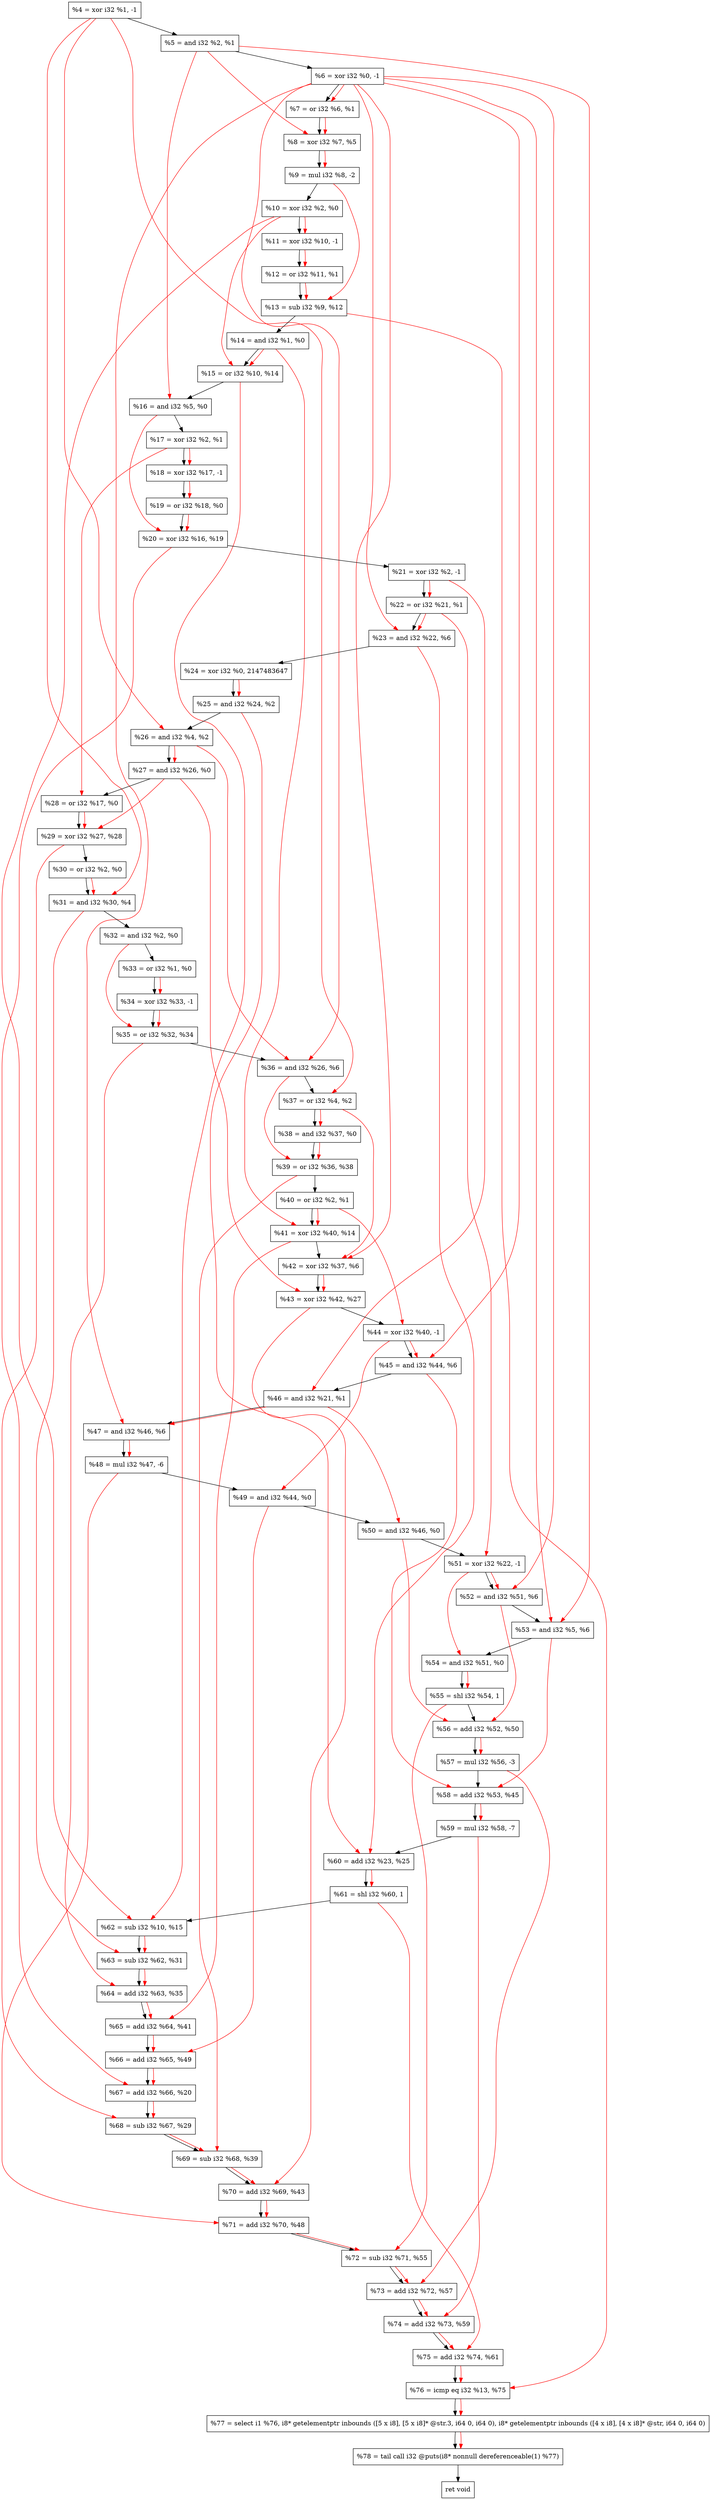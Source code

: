 digraph "DFG for'crackme' function" {
	Node0xbf9e70[shape=record, label="  %4 = xor i32 %1, -1"];
	Node0xbf9f30[shape=record, label="  %5 = and i32 %2, %1"];
	Node0xbf9fa0[shape=record, label="  %6 = xor i32 %0, -1"];
	Node0xbfa010[shape=record, label="  %7 = or i32 %6, %1"];
	Node0xbfa080[shape=record, label="  %8 = xor i32 %7, %5"];
	Node0xbfa0f0[shape=record, label="  %9 = mul i32 %8, -2"];
	Node0xbfa160[shape=record, label="  %10 = xor i32 %2, %0"];
	Node0xbfa1d0[shape=record, label="  %11 = xor i32 %10, -1"];
	Node0xbfa240[shape=record, label="  %12 = or i32 %11, %1"];
	Node0xbfa2b0[shape=record, label="  %13 = sub i32 %9, %12"];
	Node0xbfa320[shape=record, label="  %14 = and i32 %1, %0"];
	Node0xbfa390[shape=record, label="  %15 = or i32 %10, %14"];
	Node0xbfa400[shape=record, label="  %16 = and i32 %5, %0"];
	Node0xbfa470[shape=record, label="  %17 = xor i32 %2, %1"];
	Node0xbfa4e0[shape=record, label="  %18 = xor i32 %17, -1"];
	Node0xbfa550[shape=record, label="  %19 = or i32 %18, %0"];
	Node0xbfa5c0[shape=record, label="  %20 = xor i32 %16, %19"];
	Node0xbfa630[shape=record, label="  %21 = xor i32 %2, -1"];
	Node0xbfa6a0[shape=record, label="  %22 = or i32 %21, %1"];
	Node0xbfa710[shape=record, label="  %23 = and i32 %22, %6"];
	Node0xbfa7b0[shape=record, label="  %24 = xor i32 %0, 2147483647"];
	Node0xbfa820[shape=record, label="  %25 = and i32 %24, %2"];
	Node0xbfa890[shape=record, label="  %26 = and i32 %4, %2"];
	Node0xbfa900[shape=record, label="  %27 = and i32 %26, %0"];
	Node0xbfa970[shape=record, label="  %28 = or i32 %17, %0"];
	Node0xbfa9e0[shape=record, label="  %29 = xor i32 %27, %28"];
	Node0xbfaa50[shape=record, label="  %30 = or i32 %2, %0"];
	Node0xbfaac0[shape=record, label="  %31 = and i32 %30, %4"];
	Node0xbfab30[shape=record, label="  %32 = and i32 %2, %0"];
	Node0xbfadb0[shape=record, label="  %33 = or i32 %1, %0"];
	Node0xbfae20[shape=record, label="  %34 = xor i32 %33, -1"];
	Node0xbfae90[shape=record, label="  %35 = or i32 %32, %34"];
	Node0xbfaf00[shape=record, label="  %36 = and i32 %26, %6"];
	Node0xbfaf70[shape=record, label="  %37 = or i32 %4, %2"];
	Node0xbfafe0[shape=record, label="  %38 = and i32 %37, %0"];
	Node0xbfb050[shape=record, label="  %39 = or i32 %36, %38"];
	Node0xbfb0c0[shape=record, label="  %40 = or i32 %2, %1"];
	Node0xbfb130[shape=record, label="  %41 = xor i32 %40, %14"];
	Node0xbfb1a0[shape=record, label="  %42 = xor i32 %37, %6"];
	Node0xbfb210[shape=record, label="  %43 = xor i32 %42, %27"];
	Node0xbfb280[shape=record, label="  %44 = xor i32 %40, -1"];
	Node0xbfb2f0[shape=record, label="  %45 = and i32 %44, %6"];
	Node0xbfb360[shape=record, label="  %46 = and i32 %21, %1"];
	Node0xbfb3d0[shape=record, label="  %47 = and i32 %46, %6"];
	Node0xbfb470[shape=record, label="  %48 = mul i32 %47, -6"];
	Node0xbfb4e0[shape=record, label="  %49 = and i32 %44, %0"];
	Node0xbfb550[shape=record, label="  %50 = and i32 %46, %0"];
	Node0xbfb5c0[shape=record, label="  %51 = xor i32 %22, -1"];
	Node0xbfb630[shape=record, label="  %52 = and i32 %51, %6"];
	Node0xbfb6a0[shape=record, label="  %53 = and i32 %5, %6"];
	Node0xbfb710[shape=record, label="  %54 = and i32 %51, %0"];
	Node0xbfb7b0[shape=record, label="  %55 = shl i32 %54, 1"];
	Node0xbfb820[shape=record, label="  %56 = add i32 %52, %50"];
	Node0xbfb8c0[shape=record, label="  %57 = mul i32 %56, -3"];
	Node0xbfb930[shape=record, label="  %58 = add i32 %53, %45"];
	Node0xbfb9d0[shape=record, label="  %59 = mul i32 %58, -7"];
	Node0xbfba40[shape=record, label="  %60 = add i32 %23, %25"];
	Node0xbfbab0[shape=record, label="  %61 = shl i32 %60, 1"];
	Node0xbfbb20[shape=record, label="  %62 = sub i32 %10, %15"];
	Node0xbfbb90[shape=record, label="  %63 = sub i32 %62, %31"];
	Node0xbfbc00[shape=record, label="  %64 = add i32 %63, %35"];
	Node0xbfc080[shape=record, label="  %65 = add i32 %64, %41"];
	Node0xbfc0f0[shape=record, label="  %66 = add i32 %65, %49"];
	Node0xbfc160[shape=record, label="  %67 = add i32 %66, %20"];
	Node0xbfc1d0[shape=record, label="  %68 = sub i32 %67, %29"];
	Node0xbfc240[shape=record, label="  %69 = sub i32 %68, %39"];
	Node0xbfc2b0[shape=record, label="  %70 = add i32 %69, %43"];
	Node0xbfc320[shape=record, label="  %71 = add i32 %70, %48"];
	Node0xbfc390[shape=record, label="  %72 = sub i32 %71, %55"];
	Node0xbfc400[shape=record, label="  %73 = add i32 %72, %57"];
	Node0xbfc470[shape=record, label="  %74 = add i32 %73, %59"];
	Node0xbfc4e0[shape=record, label="  %75 = add i32 %74, %61"];
	Node0xbfc550[shape=record, label="  %76 = icmp eq i32 %13, %75"];
	Node0xb9a268[shape=record, label="  %77 = select i1 %76, i8* getelementptr inbounds ([5 x i8], [5 x i8]* @str.3, i64 0, i64 0), i8* getelementptr inbounds ([4 x i8], [4 x i8]* @str, i64 0, i64 0)"];
	Node0xbfc7e0[shape=record, label="  %78 = tail call i32 @puts(i8* nonnull dereferenceable(1) %77)"];
	Node0xbfc830[shape=record, label="  ret void"];
	Node0xbf9e70 -> Node0xbf9f30;
	Node0xbf9f30 -> Node0xbf9fa0;
	Node0xbf9fa0 -> Node0xbfa010;
	Node0xbfa010 -> Node0xbfa080;
	Node0xbfa080 -> Node0xbfa0f0;
	Node0xbfa0f0 -> Node0xbfa160;
	Node0xbfa160 -> Node0xbfa1d0;
	Node0xbfa1d0 -> Node0xbfa240;
	Node0xbfa240 -> Node0xbfa2b0;
	Node0xbfa2b0 -> Node0xbfa320;
	Node0xbfa320 -> Node0xbfa390;
	Node0xbfa390 -> Node0xbfa400;
	Node0xbfa400 -> Node0xbfa470;
	Node0xbfa470 -> Node0xbfa4e0;
	Node0xbfa4e0 -> Node0xbfa550;
	Node0xbfa550 -> Node0xbfa5c0;
	Node0xbfa5c0 -> Node0xbfa630;
	Node0xbfa630 -> Node0xbfa6a0;
	Node0xbfa6a0 -> Node0xbfa710;
	Node0xbfa710 -> Node0xbfa7b0;
	Node0xbfa7b0 -> Node0xbfa820;
	Node0xbfa820 -> Node0xbfa890;
	Node0xbfa890 -> Node0xbfa900;
	Node0xbfa900 -> Node0xbfa970;
	Node0xbfa970 -> Node0xbfa9e0;
	Node0xbfa9e0 -> Node0xbfaa50;
	Node0xbfaa50 -> Node0xbfaac0;
	Node0xbfaac0 -> Node0xbfab30;
	Node0xbfab30 -> Node0xbfadb0;
	Node0xbfadb0 -> Node0xbfae20;
	Node0xbfae20 -> Node0xbfae90;
	Node0xbfae90 -> Node0xbfaf00;
	Node0xbfaf00 -> Node0xbfaf70;
	Node0xbfaf70 -> Node0xbfafe0;
	Node0xbfafe0 -> Node0xbfb050;
	Node0xbfb050 -> Node0xbfb0c0;
	Node0xbfb0c0 -> Node0xbfb130;
	Node0xbfb130 -> Node0xbfb1a0;
	Node0xbfb1a0 -> Node0xbfb210;
	Node0xbfb210 -> Node0xbfb280;
	Node0xbfb280 -> Node0xbfb2f0;
	Node0xbfb2f0 -> Node0xbfb360;
	Node0xbfb360 -> Node0xbfb3d0;
	Node0xbfb3d0 -> Node0xbfb470;
	Node0xbfb470 -> Node0xbfb4e0;
	Node0xbfb4e0 -> Node0xbfb550;
	Node0xbfb550 -> Node0xbfb5c0;
	Node0xbfb5c0 -> Node0xbfb630;
	Node0xbfb630 -> Node0xbfb6a0;
	Node0xbfb6a0 -> Node0xbfb710;
	Node0xbfb710 -> Node0xbfb7b0;
	Node0xbfb7b0 -> Node0xbfb820;
	Node0xbfb820 -> Node0xbfb8c0;
	Node0xbfb8c0 -> Node0xbfb930;
	Node0xbfb930 -> Node0xbfb9d0;
	Node0xbfb9d0 -> Node0xbfba40;
	Node0xbfba40 -> Node0xbfbab0;
	Node0xbfbab0 -> Node0xbfbb20;
	Node0xbfbb20 -> Node0xbfbb90;
	Node0xbfbb90 -> Node0xbfbc00;
	Node0xbfbc00 -> Node0xbfc080;
	Node0xbfc080 -> Node0xbfc0f0;
	Node0xbfc0f0 -> Node0xbfc160;
	Node0xbfc160 -> Node0xbfc1d0;
	Node0xbfc1d0 -> Node0xbfc240;
	Node0xbfc240 -> Node0xbfc2b0;
	Node0xbfc2b0 -> Node0xbfc320;
	Node0xbfc320 -> Node0xbfc390;
	Node0xbfc390 -> Node0xbfc400;
	Node0xbfc400 -> Node0xbfc470;
	Node0xbfc470 -> Node0xbfc4e0;
	Node0xbfc4e0 -> Node0xbfc550;
	Node0xbfc550 -> Node0xb9a268;
	Node0xb9a268 -> Node0xbfc7e0;
	Node0xbfc7e0 -> Node0xbfc830;
edge [color=red]
	Node0xbf9fa0 -> Node0xbfa010;
	Node0xbfa010 -> Node0xbfa080;
	Node0xbf9f30 -> Node0xbfa080;
	Node0xbfa080 -> Node0xbfa0f0;
	Node0xbfa160 -> Node0xbfa1d0;
	Node0xbfa1d0 -> Node0xbfa240;
	Node0xbfa0f0 -> Node0xbfa2b0;
	Node0xbfa240 -> Node0xbfa2b0;
	Node0xbfa160 -> Node0xbfa390;
	Node0xbfa320 -> Node0xbfa390;
	Node0xbf9f30 -> Node0xbfa400;
	Node0xbfa470 -> Node0xbfa4e0;
	Node0xbfa4e0 -> Node0xbfa550;
	Node0xbfa400 -> Node0xbfa5c0;
	Node0xbfa550 -> Node0xbfa5c0;
	Node0xbfa630 -> Node0xbfa6a0;
	Node0xbfa6a0 -> Node0xbfa710;
	Node0xbf9fa0 -> Node0xbfa710;
	Node0xbfa7b0 -> Node0xbfa820;
	Node0xbf9e70 -> Node0xbfa890;
	Node0xbfa890 -> Node0xbfa900;
	Node0xbfa470 -> Node0xbfa970;
	Node0xbfa900 -> Node0xbfa9e0;
	Node0xbfa970 -> Node0xbfa9e0;
	Node0xbfaa50 -> Node0xbfaac0;
	Node0xbf9e70 -> Node0xbfaac0;
	Node0xbfadb0 -> Node0xbfae20;
	Node0xbfab30 -> Node0xbfae90;
	Node0xbfae20 -> Node0xbfae90;
	Node0xbfa890 -> Node0xbfaf00;
	Node0xbf9fa0 -> Node0xbfaf00;
	Node0xbf9e70 -> Node0xbfaf70;
	Node0xbfaf70 -> Node0xbfafe0;
	Node0xbfaf00 -> Node0xbfb050;
	Node0xbfafe0 -> Node0xbfb050;
	Node0xbfb0c0 -> Node0xbfb130;
	Node0xbfa320 -> Node0xbfb130;
	Node0xbfaf70 -> Node0xbfb1a0;
	Node0xbf9fa0 -> Node0xbfb1a0;
	Node0xbfb1a0 -> Node0xbfb210;
	Node0xbfa900 -> Node0xbfb210;
	Node0xbfb0c0 -> Node0xbfb280;
	Node0xbfb280 -> Node0xbfb2f0;
	Node0xbf9fa0 -> Node0xbfb2f0;
	Node0xbfa630 -> Node0xbfb360;
	Node0xbfb360 -> Node0xbfb3d0;
	Node0xbf9fa0 -> Node0xbfb3d0;
	Node0xbfb3d0 -> Node0xbfb470;
	Node0xbfb280 -> Node0xbfb4e0;
	Node0xbfb360 -> Node0xbfb550;
	Node0xbfa6a0 -> Node0xbfb5c0;
	Node0xbfb5c0 -> Node0xbfb630;
	Node0xbf9fa0 -> Node0xbfb630;
	Node0xbf9f30 -> Node0xbfb6a0;
	Node0xbf9fa0 -> Node0xbfb6a0;
	Node0xbfb5c0 -> Node0xbfb710;
	Node0xbfb710 -> Node0xbfb7b0;
	Node0xbfb630 -> Node0xbfb820;
	Node0xbfb550 -> Node0xbfb820;
	Node0xbfb820 -> Node0xbfb8c0;
	Node0xbfb6a0 -> Node0xbfb930;
	Node0xbfb2f0 -> Node0xbfb930;
	Node0xbfb930 -> Node0xbfb9d0;
	Node0xbfa710 -> Node0xbfba40;
	Node0xbfa820 -> Node0xbfba40;
	Node0xbfba40 -> Node0xbfbab0;
	Node0xbfa160 -> Node0xbfbb20;
	Node0xbfa390 -> Node0xbfbb20;
	Node0xbfbb20 -> Node0xbfbb90;
	Node0xbfaac0 -> Node0xbfbb90;
	Node0xbfbb90 -> Node0xbfbc00;
	Node0xbfae90 -> Node0xbfbc00;
	Node0xbfbc00 -> Node0xbfc080;
	Node0xbfb130 -> Node0xbfc080;
	Node0xbfc080 -> Node0xbfc0f0;
	Node0xbfb4e0 -> Node0xbfc0f0;
	Node0xbfc0f0 -> Node0xbfc160;
	Node0xbfa5c0 -> Node0xbfc160;
	Node0xbfc160 -> Node0xbfc1d0;
	Node0xbfa9e0 -> Node0xbfc1d0;
	Node0xbfc1d0 -> Node0xbfc240;
	Node0xbfb050 -> Node0xbfc240;
	Node0xbfc240 -> Node0xbfc2b0;
	Node0xbfb210 -> Node0xbfc2b0;
	Node0xbfc2b0 -> Node0xbfc320;
	Node0xbfb470 -> Node0xbfc320;
	Node0xbfc320 -> Node0xbfc390;
	Node0xbfb7b0 -> Node0xbfc390;
	Node0xbfc390 -> Node0xbfc400;
	Node0xbfb8c0 -> Node0xbfc400;
	Node0xbfc400 -> Node0xbfc470;
	Node0xbfb9d0 -> Node0xbfc470;
	Node0xbfc470 -> Node0xbfc4e0;
	Node0xbfbab0 -> Node0xbfc4e0;
	Node0xbfa2b0 -> Node0xbfc550;
	Node0xbfc4e0 -> Node0xbfc550;
	Node0xbfc550 -> Node0xb9a268;
	Node0xb9a268 -> Node0xbfc7e0;
}
